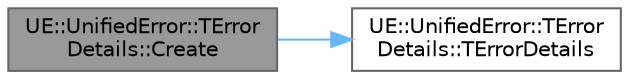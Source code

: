 digraph "UE::UnifiedError::TErrorDetails::Create"
{
 // INTERACTIVE_SVG=YES
 // LATEX_PDF_SIZE
  bgcolor="transparent";
  edge [fontname=Helvetica,fontsize=10,labelfontname=Helvetica,labelfontsize=10];
  node [fontname=Helvetica,fontsize=10,shape=box,height=0.2,width=0.4];
  rankdir="LR";
  Node1 [id="Node000001",label="UE::UnifiedError::TError\lDetails::Create",height=0.2,width=0.4,color="gray40", fillcolor="grey60", style="filled", fontcolor="black",tooltip=" "];
  Node1 -> Node2 [id="edge1_Node000001_Node000002",color="steelblue1",style="solid",tooltip=" "];
  Node2 [id="Node000002",label="UE::UnifiedError::TError\lDetails::TErrorDetails",height=0.2,width=0.4,color="grey40", fillcolor="white", style="filled",URL="$d2/ded/classUE_1_1UnifiedError_1_1TErrorDetails.html#aa221314e407889b38cc01d5c869cb18b",tooltip=" "];
}
